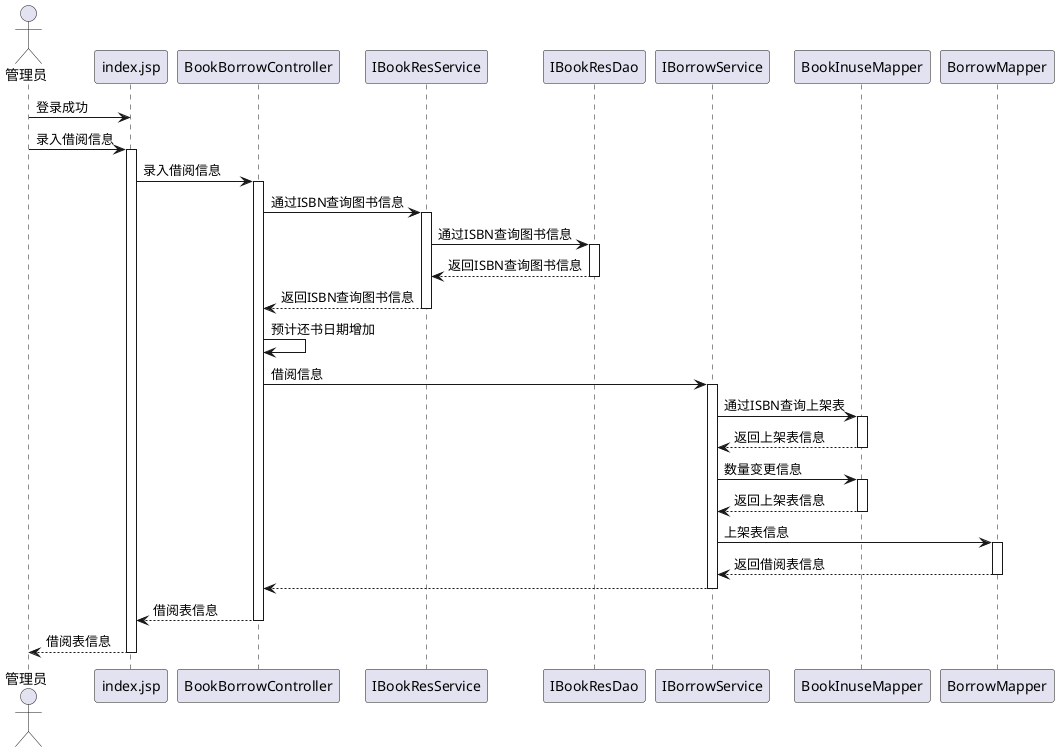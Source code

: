 @startuml
actor 管理员
participant index.jsp
participant BookBorrowController
participant IBookResService
participant IBookResDao
participant IBorrowService
participant BookInuseMapper
participant BorrowMapper


管理员 -> index.jsp:登录成功
管理员 -> index.jsp:录入借阅信息
activate index.jsp
index.jsp -> BookBorrowController: 录入借阅信息
activate BookBorrowController
BookBorrowController -> IBookResService:通过ISBN查询图书信息
activate IBookResService
IBookResService -> IBookResDao:通过ISBN查询图书信息
activate IBookResDao
IBookResDao --> IBookResService:返回ISBN查询图书信息
deactivate IBookResDao
IBookResService --> BookBorrowController:返回ISBN查询图书信息
deactivate IBookResService
BookBorrowController->BookBorrowController:预计还书日期增加
BookBorrowController->IBorrowService:借阅信息
activate IBorrowService
IBorrowService->BookInuseMapper:通过ISBN查询上架表
activate BookInuseMapper
BookInuseMapper-->IBorrowService:返回上架表信息
deactivate BookInuseMapper
IBorrowService->BookInuseMapper:数量变更信息
activate BookInuseMapper
BookInuseMapper-->IBorrowService:返回上架表信息
deactivate BookInuseMapper
IBorrowService->BorrowMapper:上架表信息
activate BorrowMapper
BorrowMapper-->IBorrowService:返回借阅表信息
deactivate
IBorrowService-->BookBorrowController
deactivate
BookBorrowController-->index.jsp:借阅表信息
deactivate
index.jsp-->管理员:借阅表信息
deactivate




@enduml